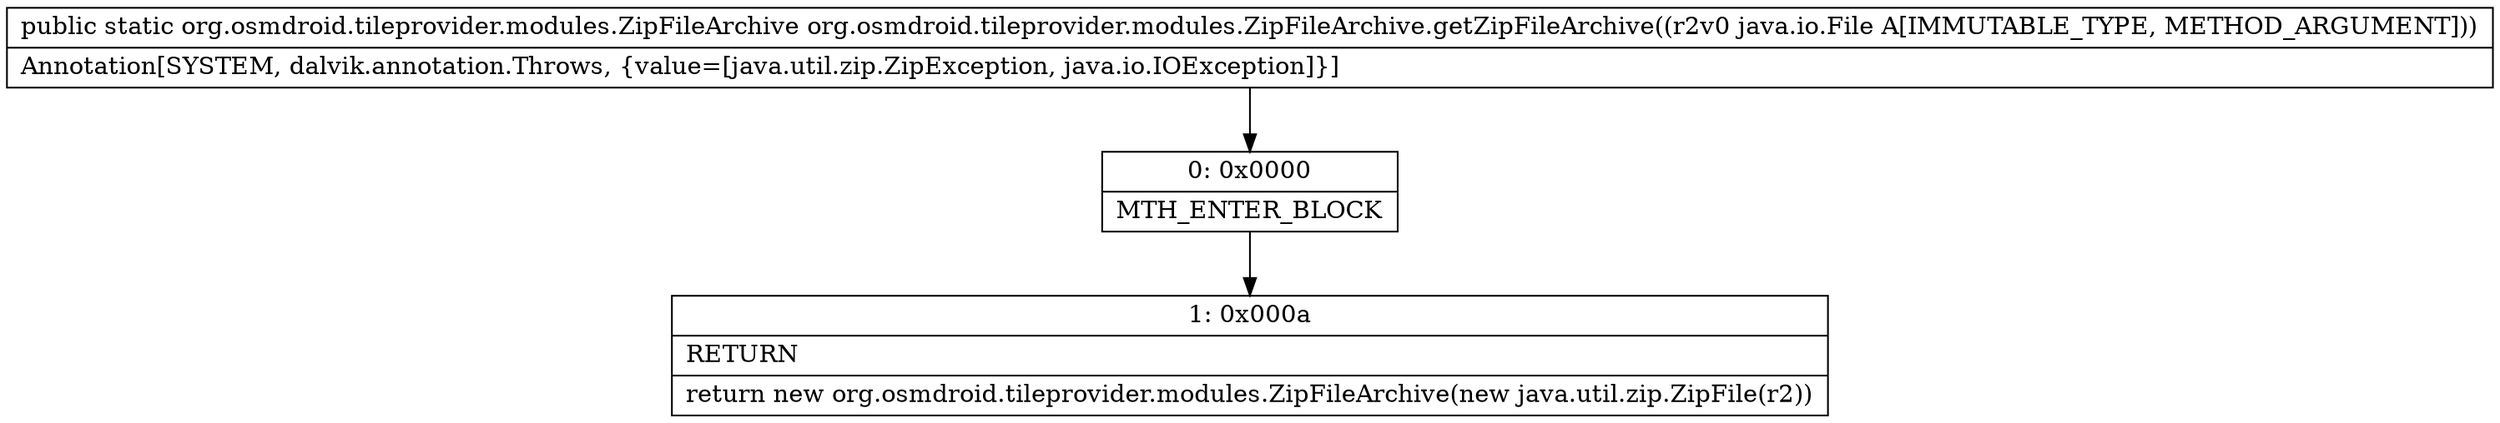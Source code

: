 digraph "CFG fororg.osmdroid.tileprovider.modules.ZipFileArchive.getZipFileArchive(Ljava\/io\/File;)Lorg\/osmdroid\/tileprovider\/modules\/ZipFileArchive;" {
Node_0 [shape=record,label="{0\:\ 0x0000|MTH_ENTER_BLOCK\l}"];
Node_1 [shape=record,label="{1\:\ 0x000a|RETURN\l|return new org.osmdroid.tileprovider.modules.ZipFileArchive(new java.util.zip.ZipFile(r2))\l}"];
MethodNode[shape=record,label="{public static org.osmdroid.tileprovider.modules.ZipFileArchive org.osmdroid.tileprovider.modules.ZipFileArchive.getZipFileArchive((r2v0 java.io.File A[IMMUTABLE_TYPE, METHOD_ARGUMENT]))  | Annotation[SYSTEM, dalvik.annotation.Throws, \{value=[java.util.zip.ZipException, java.io.IOException]\}]\l}"];
MethodNode -> Node_0;
Node_0 -> Node_1;
}

